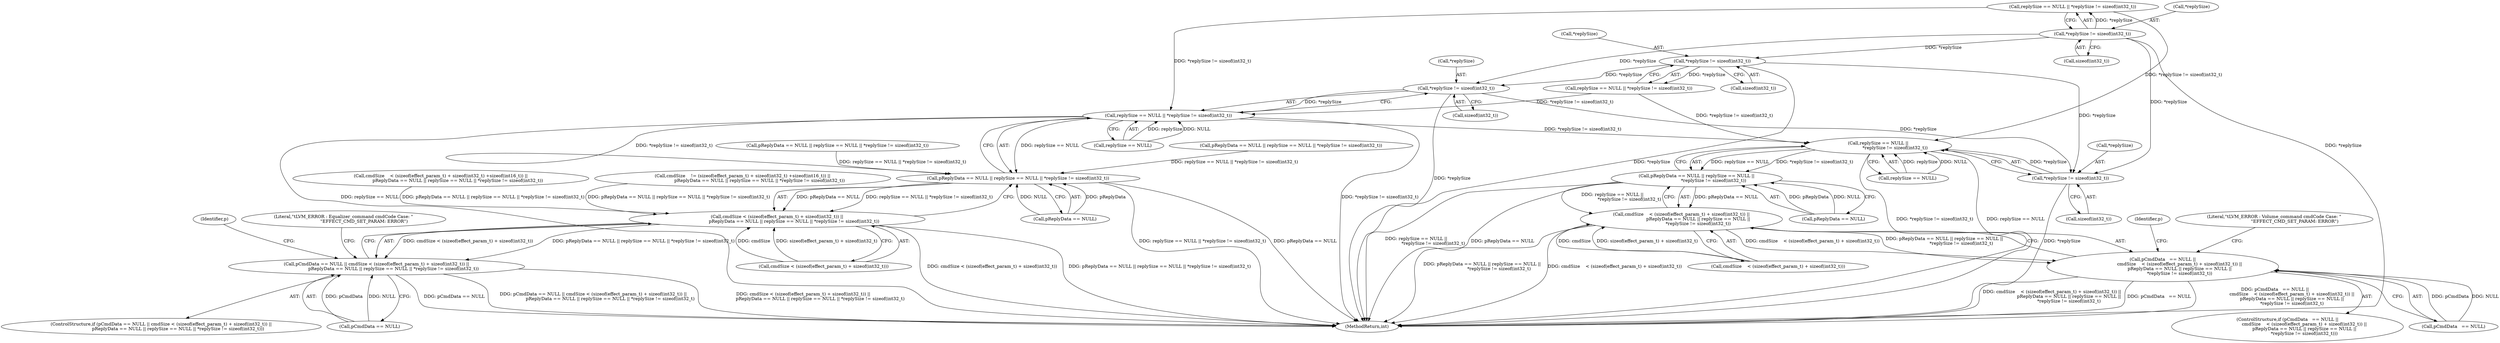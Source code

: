 digraph "0_Android_aeea52da00d210587fb3ed895de3d5f2e0264c88_4@API" {
"1000714" [label="(Call,*replySize != sizeof(int32_t))"];
"1000637" [label="(Call,*replySize != sizeof(int32_t))"];
"1000546" [label="(Call,*replySize != sizeof(int32_t))"];
"1000710" [label="(Call,replySize == NULL || *replySize != sizeof(int32_t))"];
"1000706" [label="(Call,pReplyData == NULL || replySize == NULL || *replySize != sizeof(int32_t))"];
"1000698" [label="(Call,cmdSize < (sizeof(effect_param_t) + sizeof(int32_t)) ||\n                        pReplyData == NULL || replySize == NULL || *replySize != sizeof(int32_t))"];
"1000694" [label="(Call,pCmdData == NULL || cmdSize < (sizeof(effect_param_t) + sizeof(int32_t)) ||\n                        pReplyData == NULL || replySize == NULL || *replySize != sizeof(int32_t))"];
"1000774" [label="(Call,replySize == NULL ||\n                        *replySize != sizeof(int32_t))"];
"1000770" [label="(Call,pReplyData == NULL || replySize == NULL ||\n                        *replySize != sizeof(int32_t))"];
"1000762" [label="(Call,cmdSize    < (sizeof(effect_param_t) + sizeof(int32_t)) ||\n                        pReplyData == NULL || replySize == NULL ||\n                        *replySize != sizeof(int32_t))"];
"1000758" [label="(Call,pCmdData   == NULL ||\n                        cmdSize    < (sizeof(effect_param_t) + sizeof(int32_t)) ||\n                        pReplyData == NULL || replySize == NULL ||\n                        *replySize != sizeof(int32_t))"];
"1000778" [label="(Call,*replySize != sizeof(int32_t))"];
"1000791" [label="(Identifier,p)"];
"1000714" [label="(Call,*replySize != sizeof(int32_t))"];
"1000779" [label="(Call,*replySize)"];
"1000637" [label="(Call,*replySize != sizeof(int32_t))"];
"1000721" [label="(Literal,\"\tLVM_ERROR : Equalizer_command cmdCode Case: \"\n                             \"EFFECT_CMD_SET_PARAM: ERROR\")"];
"1000758" [label="(Call,pCmdData   == NULL ||\n                        cmdSize    < (sizeof(effect_param_t) + sizeof(int32_t)) ||\n                        pReplyData == NULL || replySize == NULL ||\n                        *replySize != sizeof(int32_t))"];
"1000717" [label="(Call,sizeof(int32_t))"];
"1000711" [label="(Call,replySize == NULL)"];
"1000771" [label="(Call,pReplyData == NULL)"];
"1000633" [label="(Call,replySize == NULL || *replySize != sizeof(int32_t))"];
"1000710" [label="(Call,replySize == NULL || *replySize != sizeof(int32_t))"];
"1000693" [label="(ControlStructure,if (pCmdData == NULL || cmdSize < (sizeof(effect_param_t) + sizeof(int32_t)) ||\n                        pReplyData == NULL || replySize == NULL || *replySize != sizeof(int32_t)))"];
"1000763" [label="(Call,cmdSize    < (sizeof(effect_param_t) + sizeof(int32_t)))"];
"1000618" [label="(Call,cmdSize    < (sizeof(effect_param_t) + sizeof(int32_t) +sizeof(int16_t)) ||\n                        pReplyData == NULL || replySize == NULL || *replySize != sizeof(int32_t))"];
"1000629" [label="(Call,pReplyData == NULL || replySize == NULL || *replySize != sizeof(int32_t))"];
"1000781" [label="(Call,sizeof(int32_t))"];
"1000727" [label="(Identifier,p)"];
"1000775" [label="(Call,replySize == NULL)"];
"1000694" [label="(Call,pCmdData == NULL || cmdSize < (sizeof(effect_param_t) + sizeof(int32_t)) ||\n                        pReplyData == NULL || replySize == NULL || *replySize != sizeof(int32_t))"];
"1000527" [label="(Call,cmdSize    != (sizeof(effect_param_t) + sizeof(int32_t) +sizeof(int16_t)) ||\n                        pReplyData == NULL || replySize == NULL || *replySize != sizeof(int32_t))"];
"1000698" [label="(Call,cmdSize < (sizeof(effect_param_t) + sizeof(int32_t)) ||\n                        pReplyData == NULL || replySize == NULL || *replySize != sizeof(int32_t))"];
"1000695" [label="(Call,pCmdData == NULL)"];
"1000546" [label="(Call,*replySize != sizeof(int32_t))"];
"1000538" [label="(Call,pReplyData == NULL || replySize == NULL || *replySize != sizeof(int32_t))"];
"1000542" [label="(Call,replySize == NULL || *replySize != sizeof(int32_t))"];
"1000638" [label="(Call,*replySize)"];
"1000707" [label="(Call,pReplyData == NULL)"];
"1000706" [label="(Call,pReplyData == NULL || replySize == NULL || *replySize != sizeof(int32_t))"];
"1000699" [label="(Call,cmdSize < (sizeof(effect_param_t) + sizeof(int32_t)))"];
"1000549" [label="(Call,sizeof(int32_t))"];
"1000762" [label="(Call,cmdSize    < (sizeof(effect_param_t) + sizeof(int32_t)) ||\n                        pReplyData == NULL || replySize == NULL ||\n                        *replySize != sizeof(int32_t))"];
"1000757" [label="(ControlStructure,if (pCmdData   == NULL ||\n                        cmdSize    < (sizeof(effect_param_t) + sizeof(int32_t)) ||\n                        pReplyData == NULL || replySize == NULL ||\n                        *replySize != sizeof(int32_t)))"];
"1001260" [label="(MethodReturn,int)"];
"1000547" [label="(Call,*replySize)"];
"1000715" [label="(Call,*replySize)"];
"1000778" [label="(Call,*replySize != sizeof(int32_t))"];
"1000640" [label="(Call,sizeof(int32_t))"];
"1000774" [label="(Call,replySize == NULL ||\n                        *replySize != sizeof(int32_t))"];
"1000770" [label="(Call,pReplyData == NULL || replySize == NULL ||\n                        *replySize != sizeof(int32_t))"];
"1000759" [label="(Call,pCmdData   == NULL)"];
"1000785" [label="(Literal,\"\tLVM_ERROR : Volume_command cmdCode Case: \"\n                             \"EFFECT_CMD_SET_PARAM: ERROR\")"];
"1000714" -> "1000710"  [label="AST: "];
"1000714" -> "1000717"  [label="CFG: "];
"1000715" -> "1000714"  [label="AST: "];
"1000717" -> "1000714"  [label="AST: "];
"1000710" -> "1000714"  [label="CFG: "];
"1000714" -> "1001260"  [label="DDG: *replySize"];
"1000714" -> "1000710"  [label="DDG: *replySize"];
"1000637" -> "1000714"  [label="DDG: *replySize"];
"1000546" -> "1000714"  [label="DDG: *replySize"];
"1000714" -> "1000778"  [label="DDG: *replySize"];
"1000637" -> "1000633"  [label="AST: "];
"1000637" -> "1000640"  [label="CFG: "];
"1000638" -> "1000637"  [label="AST: "];
"1000640" -> "1000637"  [label="AST: "];
"1000633" -> "1000637"  [label="CFG: "];
"1000637" -> "1001260"  [label="DDG: *replySize"];
"1000637" -> "1000633"  [label="DDG: *replySize"];
"1000546" -> "1000637"  [label="DDG: *replySize"];
"1000637" -> "1000778"  [label="DDG: *replySize"];
"1000546" -> "1000542"  [label="AST: "];
"1000546" -> "1000549"  [label="CFG: "];
"1000547" -> "1000546"  [label="AST: "];
"1000549" -> "1000546"  [label="AST: "];
"1000542" -> "1000546"  [label="CFG: "];
"1000546" -> "1001260"  [label="DDG: *replySize"];
"1000546" -> "1000542"  [label="DDG: *replySize"];
"1000546" -> "1000778"  [label="DDG: *replySize"];
"1000710" -> "1000706"  [label="AST: "];
"1000710" -> "1000711"  [label="CFG: "];
"1000711" -> "1000710"  [label="AST: "];
"1000706" -> "1000710"  [label="CFG: "];
"1000710" -> "1001260"  [label="DDG: *replySize != sizeof(int32_t)"];
"1000710" -> "1001260"  [label="DDG: replySize == NULL"];
"1000710" -> "1000706"  [label="DDG: replySize == NULL"];
"1000710" -> "1000706"  [label="DDG: *replySize != sizeof(int32_t)"];
"1000711" -> "1000710"  [label="DDG: replySize"];
"1000711" -> "1000710"  [label="DDG: NULL"];
"1000633" -> "1000710"  [label="DDG: *replySize != sizeof(int32_t)"];
"1000542" -> "1000710"  [label="DDG: *replySize != sizeof(int32_t)"];
"1000710" -> "1000774"  [label="DDG: *replySize != sizeof(int32_t)"];
"1000706" -> "1000698"  [label="AST: "];
"1000706" -> "1000707"  [label="CFG: "];
"1000707" -> "1000706"  [label="AST: "];
"1000698" -> "1000706"  [label="CFG: "];
"1000706" -> "1001260"  [label="DDG: replySize == NULL || *replySize != sizeof(int32_t)"];
"1000706" -> "1001260"  [label="DDG: pReplyData == NULL"];
"1000706" -> "1000698"  [label="DDG: pReplyData == NULL"];
"1000706" -> "1000698"  [label="DDG: replySize == NULL || *replySize != sizeof(int32_t)"];
"1000707" -> "1000706"  [label="DDG: pReplyData"];
"1000707" -> "1000706"  [label="DDG: NULL"];
"1000629" -> "1000706"  [label="DDG: replySize == NULL || *replySize != sizeof(int32_t)"];
"1000538" -> "1000706"  [label="DDG: replySize == NULL || *replySize != sizeof(int32_t)"];
"1000698" -> "1000694"  [label="AST: "];
"1000698" -> "1000699"  [label="CFG: "];
"1000699" -> "1000698"  [label="AST: "];
"1000694" -> "1000698"  [label="CFG: "];
"1000698" -> "1001260"  [label="DDG: cmdSize < (sizeof(effect_param_t) + sizeof(int32_t))"];
"1000698" -> "1001260"  [label="DDG: pReplyData == NULL || replySize == NULL || *replySize != sizeof(int32_t)"];
"1000698" -> "1000694"  [label="DDG: cmdSize < (sizeof(effect_param_t) + sizeof(int32_t))"];
"1000698" -> "1000694"  [label="DDG: pReplyData == NULL || replySize == NULL || *replySize != sizeof(int32_t)"];
"1000699" -> "1000698"  [label="DDG: cmdSize"];
"1000699" -> "1000698"  [label="DDG: sizeof(effect_param_t) + sizeof(int32_t)"];
"1000618" -> "1000698"  [label="DDG: pReplyData == NULL || replySize == NULL || *replySize != sizeof(int32_t)"];
"1000527" -> "1000698"  [label="DDG: pReplyData == NULL || replySize == NULL || *replySize != sizeof(int32_t)"];
"1000694" -> "1000693"  [label="AST: "];
"1000694" -> "1000695"  [label="CFG: "];
"1000695" -> "1000694"  [label="AST: "];
"1000721" -> "1000694"  [label="CFG: "];
"1000727" -> "1000694"  [label="CFG: "];
"1000694" -> "1001260"  [label="DDG: pCmdData == NULL"];
"1000694" -> "1001260"  [label="DDG: pCmdData == NULL || cmdSize < (sizeof(effect_param_t) + sizeof(int32_t)) ||\n                        pReplyData == NULL || replySize == NULL || *replySize != sizeof(int32_t)"];
"1000694" -> "1001260"  [label="DDG: cmdSize < (sizeof(effect_param_t) + sizeof(int32_t)) ||\n                        pReplyData == NULL || replySize == NULL || *replySize != sizeof(int32_t)"];
"1000695" -> "1000694"  [label="DDG: pCmdData"];
"1000695" -> "1000694"  [label="DDG: NULL"];
"1000774" -> "1000770"  [label="AST: "];
"1000774" -> "1000775"  [label="CFG: "];
"1000774" -> "1000778"  [label="CFG: "];
"1000775" -> "1000774"  [label="AST: "];
"1000778" -> "1000774"  [label="AST: "];
"1000770" -> "1000774"  [label="CFG: "];
"1000774" -> "1001260"  [label="DDG: *replySize != sizeof(int32_t)"];
"1000774" -> "1001260"  [label="DDG: replySize == NULL"];
"1000774" -> "1000770"  [label="DDG: replySize == NULL"];
"1000774" -> "1000770"  [label="DDG: *replySize != sizeof(int32_t)"];
"1000775" -> "1000774"  [label="DDG: replySize"];
"1000775" -> "1000774"  [label="DDG: NULL"];
"1000778" -> "1000774"  [label="DDG: *replySize"];
"1000633" -> "1000774"  [label="DDG: *replySize != sizeof(int32_t)"];
"1000542" -> "1000774"  [label="DDG: *replySize != sizeof(int32_t)"];
"1000770" -> "1000762"  [label="AST: "];
"1000770" -> "1000771"  [label="CFG: "];
"1000771" -> "1000770"  [label="AST: "];
"1000762" -> "1000770"  [label="CFG: "];
"1000770" -> "1001260"  [label="DDG: replySize == NULL ||\n                        *replySize != sizeof(int32_t)"];
"1000770" -> "1001260"  [label="DDG: pReplyData == NULL"];
"1000770" -> "1000762"  [label="DDG: pReplyData == NULL"];
"1000770" -> "1000762"  [label="DDG: replySize == NULL ||\n                        *replySize != sizeof(int32_t)"];
"1000771" -> "1000770"  [label="DDG: pReplyData"];
"1000771" -> "1000770"  [label="DDG: NULL"];
"1000762" -> "1000758"  [label="AST: "];
"1000762" -> "1000763"  [label="CFG: "];
"1000763" -> "1000762"  [label="AST: "];
"1000758" -> "1000762"  [label="CFG: "];
"1000762" -> "1001260"  [label="DDG: pReplyData == NULL || replySize == NULL ||\n                        *replySize != sizeof(int32_t)"];
"1000762" -> "1001260"  [label="DDG: cmdSize    < (sizeof(effect_param_t) + sizeof(int32_t))"];
"1000762" -> "1000758"  [label="DDG: cmdSize    < (sizeof(effect_param_t) + sizeof(int32_t))"];
"1000762" -> "1000758"  [label="DDG: pReplyData == NULL || replySize == NULL ||\n                        *replySize != sizeof(int32_t)"];
"1000763" -> "1000762"  [label="DDG: cmdSize"];
"1000763" -> "1000762"  [label="DDG: sizeof(effect_param_t) + sizeof(int32_t)"];
"1000758" -> "1000757"  [label="AST: "];
"1000758" -> "1000759"  [label="CFG: "];
"1000759" -> "1000758"  [label="AST: "];
"1000785" -> "1000758"  [label="CFG: "];
"1000791" -> "1000758"  [label="CFG: "];
"1000758" -> "1001260"  [label="DDG: pCmdData   == NULL ||\n                        cmdSize    < (sizeof(effect_param_t) + sizeof(int32_t)) ||\n                        pReplyData == NULL || replySize == NULL ||\n                        *replySize != sizeof(int32_t)"];
"1000758" -> "1001260"  [label="DDG: cmdSize    < (sizeof(effect_param_t) + sizeof(int32_t)) ||\n                        pReplyData == NULL || replySize == NULL ||\n                        *replySize != sizeof(int32_t)"];
"1000758" -> "1001260"  [label="DDG: pCmdData   == NULL"];
"1000759" -> "1000758"  [label="DDG: pCmdData"];
"1000759" -> "1000758"  [label="DDG: NULL"];
"1000778" -> "1000781"  [label="CFG: "];
"1000779" -> "1000778"  [label="AST: "];
"1000781" -> "1000778"  [label="AST: "];
"1000778" -> "1001260"  [label="DDG: *replySize"];
}
